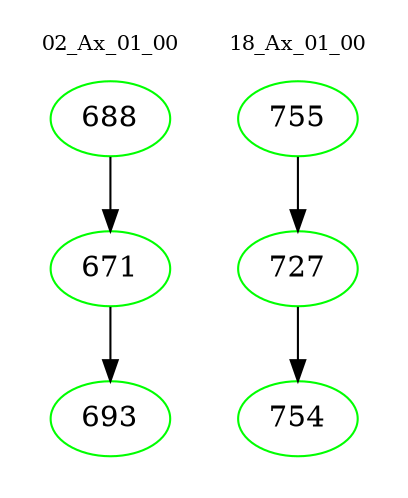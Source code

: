 digraph{
subgraph cluster_0 {
color = white
label = "02_Ax_01_00";
fontsize=10;
T0_688 [label="688", color="green"]
T0_688 -> T0_671 [color="black"]
T0_671 [label="671", color="green"]
T0_671 -> T0_693 [color="black"]
T0_693 [label="693", color="green"]
}
subgraph cluster_1 {
color = white
label = "18_Ax_01_00";
fontsize=10;
T1_755 [label="755", color="green"]
T1_755 -> T1_727 [color="black"]
T1_727 [label="727", color="green"]
T1_727 -> T1_754 [color="black"]
T1_754 [label="754", color="green"]
}
}
